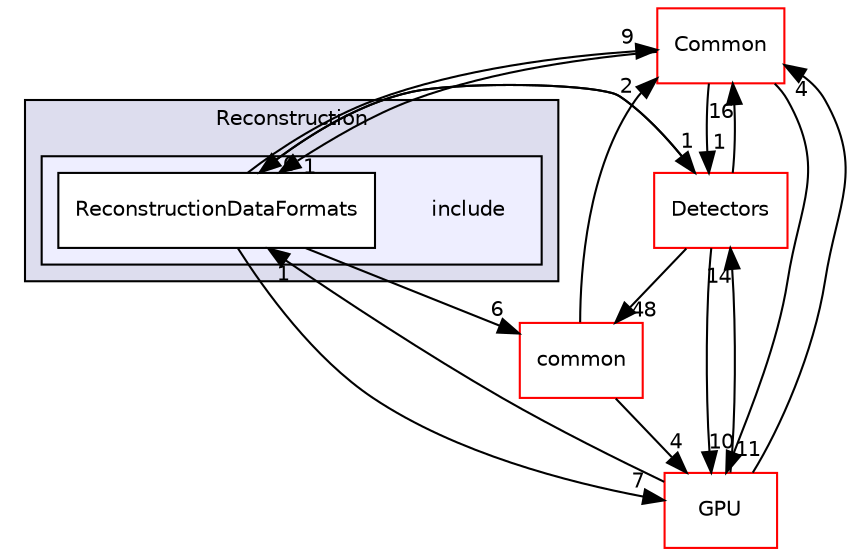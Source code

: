 digraph "/home/travis/build/AliceO2Group/AliceO2/DataFormats/Reconstruction/include" {
  bgcolor=transparent;
  compound=true
  node [ fontsize="10", fontname="Helvetica"];
  edge [ labelfontsize="10", labelfontname="Helvetica"];
  subgraph clusterdir_d269712cc31e133b892a3b3f6424741a {
    graph [ bgcolor="#ddddee", pencolor="black", label="Reconstruction" fontname="Helvetica", fontsize="10", URL="dir_d269712cc31e133b892a3b3f6424741a.html"]
  subgraph clusterdir_99c43ad88135ecdb15d6d5c818628268 {
    graph [ bgcolor="#eeeeff", pencolor="black", label="" URL="dir_99c43ad88135ecdb15d6d5c818628268.html"];
    dir_99c43ad88135ecdb15d6d5c818628268 [shape=plaintext label="include"];
    dir_7a3b9cdde049e7a84ed69a884a751cf5 [shape=box label="ReconstructionDataFormats" color="black" fillcolor="white" style="filled" URL="dir_7a3b9cdde049e7a84ed69a884a751cf5.html"];
  }
  }
  dir_4ab6b4cc6a7edbff49100e9123df213f [shape=box label="Common" color="red" URL="dir_4ab6b4cc6a7edbff49100e9123df213f.html"];
  dir_2801adc79bf3c286b1b479858d2cade4 [shape=box label="Detectors" color="red" URL="dir_2801adc79bf3c286b1b479858d2cade4.html"];
  dir_7924ba4398ae4560cd37376e44666c6d [shape=box label="common" color="red" URL="dir_7924ba4398ae4560cd37376e44666c6d.html"];
  dir_f511f1e9c03c071966ae594f00bbc5e0 [shape=box label="GPU" color="red" URL="dir_f511f1e9c03c071966ae594f00bbc5e0.html"];
  dir_4ab6b4cc6a7edbff49100e9123df213f->dir_2801adc79bf3c286b1b479858d2cade4 [headlabel="1", labeldistance=1.5 headhref="dir_000036_000104.html"];
  dir_4ab6b4cc6a7edbff49100e9123df213f->dir_f511f1e9c03c071966ae594f00bbc5e0 [headlabel="11", labeldistance=1.5 headhref="dir_000036_000762.html"];
  dir_4ab6b4cc6a7edbff49100e9123df213f->dir_7a3b9cdde049e7a84ed69a884a751cf5 [headlabel="1", labeldistance=1.5 headhref="dir_000036_000256.html"];
  dir_2801adc79bf3c286b1b479858d2cade4->dir_4ab6b4cc6a7edbff49100e9123df213f [headlabel="16", labeldistance=1.5 headhref="dir_000104_000036.html"];
  dir_2801adc79bf3c286b1b479858d2cade4->dir_7924ba4398ae4560cd37376e44666c6d [headlabel="48", labeldistance=1.5 headhref="dir_000104_000095.html"];
  dir_2801adc79bf3c286b1b479858d2cade4->dir_f511f1e9c03c071966ae594f00bbc5e0 [headlabel="10", labeldistance=1.5 headhref="dir_000104_000762.html"];
  dir_2801adc79bf3c286b1b479858d2cade4->dir_7a3b9cdde049e7a84ed69a884a751cf5 [headlabel="6", labeldistance=1.5 headhref="dir_000104_000256.html"];
  dir_7924ba4398ae4560cd37376e44666c6d->dir_4ab6b4cc6a7edbff49100e9123df213f [headlabel="2", labeldistance=1.5 headhref="dir_000095_000036.html"];
  dir_7924ba4398ae4560cd37376e44666c6d->dir_f511f1e9c03c071966ae594f00bbc5e0 [headlabel="4", labeldistance=1.5 headhref="dir_000095_000762.html"];
  dir_f511f1e9c03c071966ae594f00bbc5e0->dir_4ab6b4cc6a7edbff49100e9123df213f [headlabel="4", labeldistance=1.5 headhref="dir_000762_000036.html"];
  dir_f511f1e9c03c071966ae594f00bbc5e0->dir_2801adc79bf3c286b1b479858d2cade4 [headlabel="14", labeldistance=1.5 headhref="dir_000762_000104.html"];
  dir_f511f1e9c03c071966ae594f00bbc5e0->dir_7a3b9cdde049e7a84ed69a884a751cf5 [headlabel="1", labeldistance=1.5 headhref="dir_000762_000256.html"];
  dir_7a3b9cdde049e7a84ed69a884a751cf5->dir_4ab6b4cc6a7edbff49100e9123df213f [headlabel="9", labeldistance=1.5 headhref="dir_000256_000036.html"];
  dir_7a3b9cdde049e7a84ed69a884a751cf5->dir_2801adc79bf3c286b1b479858d2cade4 [headlabel="1", labeldistance=1.5 headhref="dir_000256_000104.html"];
  dir_7a3b9cdde049e7a84ed69a884a751cf5->dir_7924ba4398ae4560cd37376e44666c6d [headlabel="6", labeldistance=1.5 headhref="dir_000256_000095.html"];
  dir_7a3b9cdde049e7a84ed69a884a751cf5->dir_f511f1e9c03c071966ae594f00bbc5e0 [headlabel="7", labeldistance=1.5 headhref="dir_000256_000762.html"];
}

